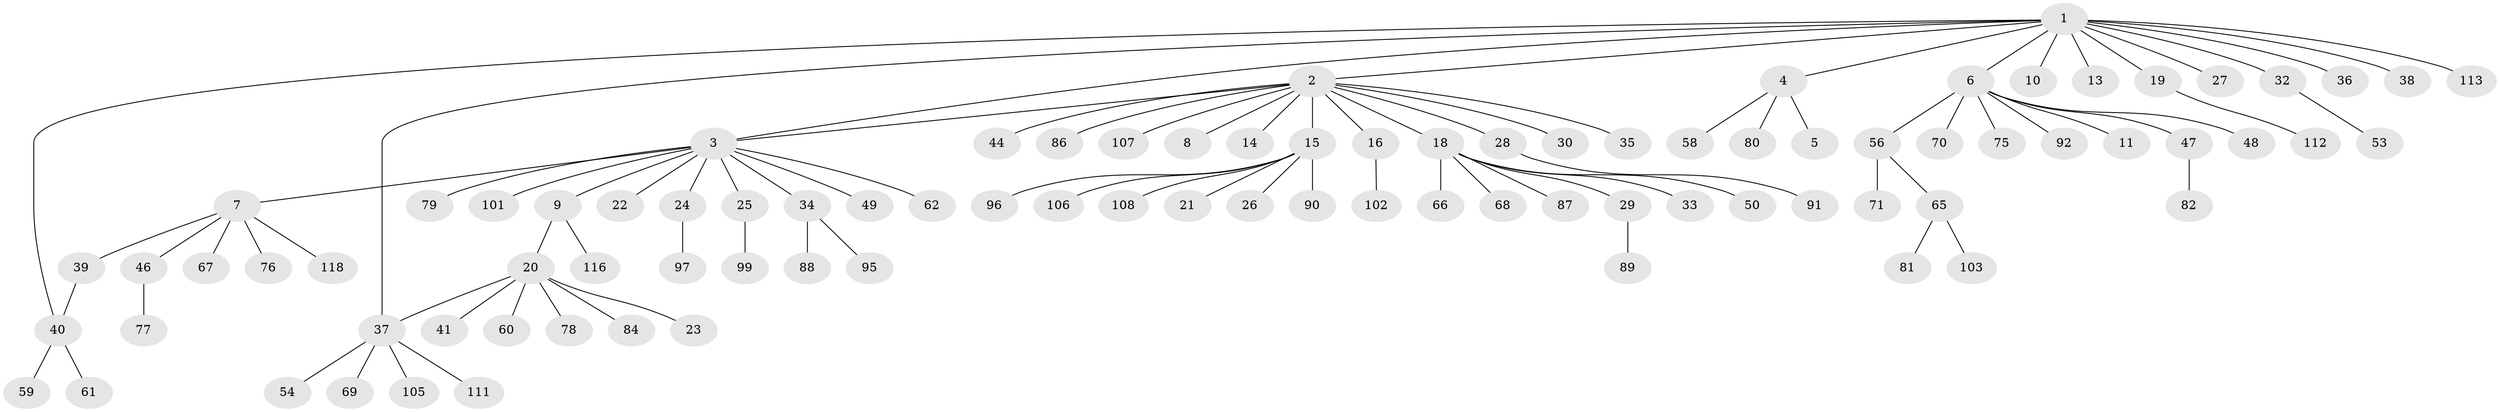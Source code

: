 // Generated by graph-tools (version 1.1) at 2025/51/02/27/25 19:51:55]
// undirected, 91 vertices, 93 edges
graph export_dot {
graph [start="1"]
  node [color=gray90,style=filled];
  1 [super="+12"];
  2 [super="+52"];
  3 [super="+104"];
  4 [super="+17"];
  5 [super="+64"];
  6 [super="+115"];
  7 [super="+43"];
  8;
  9 [super="+98"];
  10;
  11;
  13 [super="+94"];
  14;
  15 [super="+42"];
  16;
  18 [super="+72"];
  19 [super="+57"];
  20 [super="+31"];
  21;
  22;
  23;
  24 [super="+83"];
  25;
  26;
  27;
  28;
  29 [super="+45"];
  30;
  32 [super="+100"];
  33;
  34 [super="+74"];
  35;
  36;
  37 [super="+73"];
  38;
  39;
  40 [super="+55"];
  41;
  44;
  46 [super="+51"];
  47;
  48 [super="+109"];
  49;
  50;
  53 [super="+93"];
  54;
  56;
  58 [super="+63"];
  59;
  60;
  61;
  62;
  65;
  66;
  67;
  68;
  69;
  70;
  71;
  75;
  76 [super="+85"];
  77;
  78;
  79 [super="+110"];
  80;
  81;
  82;
  84;
  86;
  87;
  88;
  89;
  90;
  91;
  92 [super="+114"];
  95;
  96;
  97;
  99;
  101;
  102;
  103;
  105;
  106;
  107 [super="+117"];
  108;
  111;
  112;
  113;
  116;
  118;
  1 -- 2;
  1 -- 3;
  1 -- 4;
  1 -- 6;
  1 -- 10;
  1 -- 19;
  1 -- 27;
  1 -- 32;
  1 -- 36;
  1 -- 38;
  1 -- 113;
  1 -- 13;
  1 -- 37;
  1 -- 40;
  2 -- 3;
  2 -- 8;
  2 -- 14;
  2 -- 15;
  2 -- 16;
  2 -- 18;
  2 -- 28;
  2 -- 30;
  2 -- 35;
  2 -- 44;
  2 -- 86;
  2 -- 107;
  3 -- 7;
  3 -- 9;
  3 -- 22;
  3 -- 24;
  3 -- 25;
  3 -- 34;
  3 -- 49;
  3 -- 62;
  3 -- 79;
  3 -- 101;
  4 -- 5;
  4 -- 80;
  4 -- 58;
  6 -- 11;
  6 -- 47;
  6 -- 48;
  6 -- 56;
  6 -- 70;
  6 -- 75;
  6 -- 92;
  7 -- 39;
  7 -- 46;
  7 -- 67;
  7 -- 76;
  7 -- 118;
  9 -- 20;
  9 -- 116;
  15 -- 21;
  15 -- 26;
  15 -- 96;
  15 -- 108;
  15 -- 90;
  15 -- 106;
  16 -- 102;
  18 -- 29;
  18 -- 33;
  18 -- 50;
  18 -- 66;
  18 -- 68;
  18 -- 87;
  19 -- 112;
  20 -- 23;
  20 -- 41;
  20 -- 60;
  20 -- 78;
  20 -- 84;
  20 -- 37;
  24 -- 97;
  25 -- 99;
  28 -- 91;
  29 -- 89;
  32 -- 53;
  34 -- 88;
  34 -- 95;
  37 -- 54;
  37 -- 69;
  37 -- 111;
  37 -- 105;
  39 -- 40;
  40 -- 61;
  40 -- 59;
  46 -- 77;
  47 -- 82;
  56 -- 65;
  56 -- 71;
  65 -- 81;
  65 -- 103;
}
